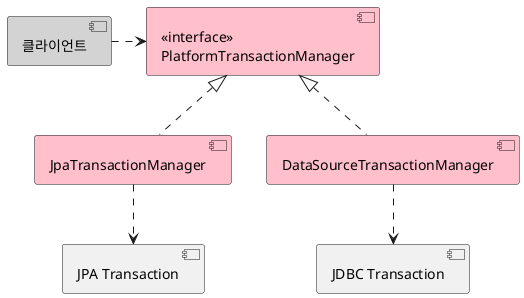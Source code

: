 @startuml
[클라이언트] #lightgray
[<<interface>>\nPlatformTransactionManager] as PlatformTransactionManager #pink
[JpaTransactionManager] #pink
[DataSourceTransactionManager] #pink
[JPA Transaction]
[JDBC Transaction]

[클라이언트] .r.> [PlatformTransactionManager]
[PlatformTransactionManager] <|.. [JpaTransactionManager]
[PlatformTransactionManager] <|.. [DataSourceTransactionManager]

JpaTransactionManager ..> [JPA Transaction]
DataSourceTransactionManager ..> [JDBC Transaction]
@enduml